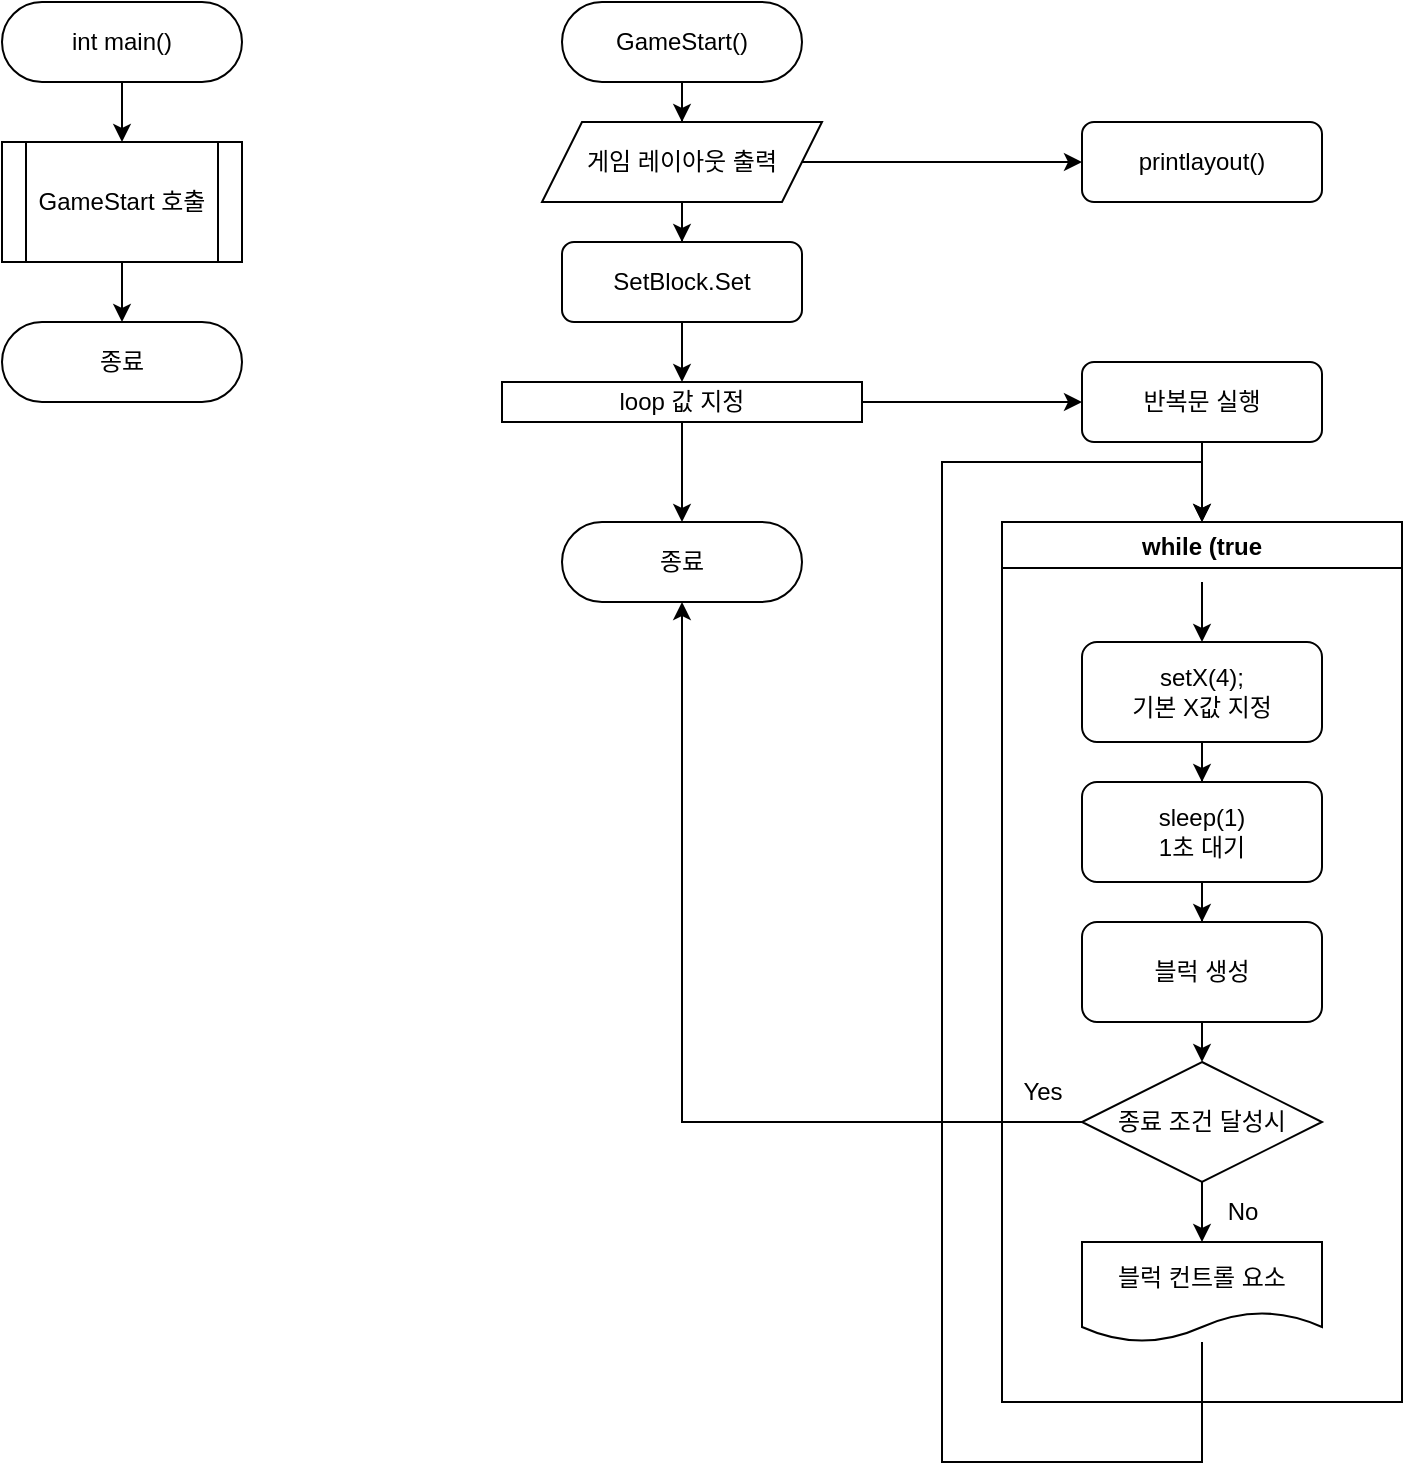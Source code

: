 <mxfile version="21.7.5" type="github">
  <diagram id="C5RBs43oDa-KdzZeNtuy" name="Page-1">
    <mxGraphModel dx="538" dy="706" grid="1" gridSize="10" guides="1" tooltips="1" connect="1" arrows="1" fold="1" page="1" pageScale="1" pageWidth="827" pageHeight="1169" math="0" shadow="0">
      <root>
        <mxCell id="WIyWlLk6GJQsqaUBKTNV-0" />
        <mxCell id="WIyWlLk6GJQsqaUBKTNV-1" parent="WIyWlLk6GJQsqaUBKTNV-0" />
        <mxCell id="5d733WWYKnMpA0IRew81-1" value="" style="edgeStyle=orthogonalEdgeStyle;rounded=0;orthogonalLoop=1;jettySize=auto;html=1;" edge="1" parent="WIyWlLk6GJQsqaUBKTNV-1" source="WIyWlLk6GJQsqaUBKTNV-3" target="5d733WWYKnMpA0IRew81-0">
          <mxGeometry relative="1" as="geometry" />
        </mxCell>
        <mxCell id="WIyWlLk6GJQsqaUBKTNV-3" value="GameStart()" style="rounded=1;whiteSpace=wrap;html=1;fontSize=12;glass=0;strokeWidth=1;shadow=0;arcSize=50;" parent="WIyWlLk6GJQsqaUBKTNV-1" vertex="1">
          <mxGeometry x="350" y="250" width="120" height="40" as="geometry" />
        </mxCell>
        <mxCell id="5d733WWYKnMpA0IRew81-4" value="" style="edgeStyle=orthogonalEdgeStyle;rounded=0;orthogonalLoop=1;jettySize=auto;html=1;" edge="1" parent="WIyWlLk6GJQsqaUBKTNV-1" source="5d733WWYKnMpA0IRew81-0" target="5d733WWYKnMpA0IRew81-3">
          <mxGeometry relative="1" as="geometry" />
        </mxCell>
        <mxCell id="5d733WWYKnMpA0IRew81-6" value="" style="edgeStyle=orthogonalEdgeStyle;rounded=0;orthogonalLoop=1;jettySize=auto;html=1;" edge="1" parent="WIyWlLk6GJQsqaUBKTNV-1" source="5d733WWYKnMpA0IRew81-0" target="5d733WWYKnMpA0IRew81-5">
          <mxGeometry relative="1" as="geometry" />
        </mxCell>
        <mxCell id="5d733WWYKnMpA0IRew81-0" value="게임 레이아웃 출력" style="rounded=1;whiteSpace=wrap;html=1;fontSize=12;glass=0;strokeWidth=1;shadow=0;shape=parallelogram;perimeter=parallelogramPerimeter;fixedSize=1;arcSize=0;" vertex="1" parent="WIyWlLk6GJQsqaUBKTNV-1">
          <mxGeometry x="340" y="310" width="140" height="40" as="geometry" />
        </mxCell>
        <mxCell id="5d733WWYKnMpA0IRew81-8" value="" style="edgeStyle=orthogonalEdgeStyle;rounded=0;orthogonalLoop=1;jettySize=auto;html=1;" edge="1" parent="WIyWlLk6GJQsqaUBKTNV-1" source="5d733WWYKnMpA0IRew81-3" target="5d733WWYKnMpA0IRew81-7">
          <mxGeometry relative="1" as="geometry" />
        </mxCell>
        <mxCell id="5d733WWYKnMpA0IRew81-3" value="SetBlock.Set" style="rounded=1;whiteSpace=wrap;html=1;fontSize=12;glass=0;strokeWidth=1;shadow=0;" vertex="1" parent="WIyWlLk6GJQsqaUBKTNV-1">
          <mxGeometry x="350" y="370" width="120" height="40" as="geometry" />
        </mxCell>
        <mxCell id="5d733WWYKnMpA0IRew81-5" value="printlayout()" style="rounded=1;whiteSpace=wrap;html=1;fontSize=12;glass=0;strokeWidth=1;shadow=0;" vertex="1" parent="WIyWlLk6GJQsqaUBKTNV-1">
          <mxGeometry x="610" y="310" width="120" height="40" as="geometry" />
        </mxCell>
        <mxCell id="5d733WWYKnMpA0IRew81-19" value="" style="edgeStyle=orthogonalEdgeStyle;rounded=0;orthogonalLoop=1;jettySize=auto;html=1;" edge="1" parent="WIyWlLk6GJQsqaUBKTNV-1" source="5d733WWYKnMpA0IRew81-7" target="5d733WWYKnMpA0IRew81-18">
          <mxGeometry relative="1" as="geometry" />
        </mxCell>
        <mxCell id="5d733WWYKnMpA0IRew81-44" style="edgeStyle=orthogonalEdgeStyle;rounded=0;orthogonalLoop=1;jettySize=auto;html=1;entryX=0.5;entryY=0;entryDx=0;entryDy=0;" edge="1" parent="WIyWlLk6GJQsqaUBKTNV-1" source="5d733WWYKnMpA0IRew81-7" target="5d733WWYKnMpA0IRew81-43">
          <mxGeometry relative="1" as="geometry" />
        </mxCell>
        <mxCell id="5d733WWYKnMpA0IRew81-7" value="loop 값 지정" style="rounded=1;whiteSpace=wrap;html=1;fontSize=12;glass=0;strokeWidth=1;shadow=0;arcSize=0;" vertex="1" parent="WIyWlLk6GJQsqaUBKTNV-1">
          <mxGeometry x="320" y="440" width="180" height="20" as="geometry" />
        </mxCell>
        <mxCell id="5d733WWYKnMpA0IRew81-17" value="while (true" style="swimlane;" vertex="1" parent="WIyWlLk6GJQsqaUBKTNV-1">
          <mxGeometry x="570" y="510" width="200" height="440" as="geometry" />
        </mxCell>
        <mxCell id="5d733WWYKnMpA0IRew81-29" value="" style="edgeStyle=orthogonalEdgeStyle;rounded=0;orthogonalLoop=1;jettySize=auto;html=1;" edge="1" parent="5d733WWYKnMpA0IRew81-17" source="5d733WWYKnMpA0IRew81-23" target="5d733WWYKnMpA0IRew81-28">
          <mxGeometry relative="1" as="geometry" />
        </mxCell>
        <mxCell id="5d733WWYKnMpA0IRew81-23" value="setX(4);&lt;br&gt;기본 X값 지정" style="rounded=1;whiteSpace=wrap;html=1;fontSize=12;glass=0;strokeWidth=1;shadow=0;" vertex="1" parent="5d733WWYKnMpA0IRew81-17">
          <mxGeometry x="40" y="60" width="120" height="50" as="geometry" />
        </mxCell>
        <mxCell id="5d733WWYKnMpA0IRew81-27" value="" style="endArrow=classic;html=1;rounded=0;entryX=0.5;entryY=0;entryDx=0;entryDy=0;" edge="1" parent="5d733WWYKnMpA0IRew81-17" target="5d733WWYKnMpA0IRew81-23">
          <mxGeometry width="50" height="50" relative="1" as="geometry">
            <mxPoint x="100" y="30" as="sourcePoint" />
            <mxPoint x="20" y="50" as="targetPoint" />
          </mxGeometry>
        </mxCell>
        <mxCell id="5d733WWYKnMpA0IRew81-31" value="" style="edgeStyle=orthogonalEdgeStyle;rounded=0;orthogonalLoop=1;jettySize=auto;html=1;" edge="1" parent="5d733WWYKnMpA0IRew81-17" source="5d733WWYKnMpA0IRew81-28" target="5d733WWYKnMpA0IRew81-30">
          <mxGeometry relative="1" as="geometry" />
        </mxCell>
        <mxCell id="5d733WWYKnMpA0IRew81-28" value="sleep(1)&lt;br&gt;1초 대기" style="rounded=1;whiteSpace=wrap;html=1;fontSize=12;glass=0;strokeWidth=1;shadow=0;" vertex="1" parent="5d733WWYKnMpA0IRew81-17">
          <mxGeometry x="40" y="130" width="120" height="50" as="geometry" />
        </mxCell>
        <mxCell id="5d733WWYKnMpA0IRew81-42" style="edgeStyle=orthogonalEdgeStyle;rounded=0;orthogonalLoop=1;jettySize=auto;html=1;exitX=0.5;exitY=1;exitDx=0;exitDy=0;entryX=0.5;entryY=0;entryDx=0;entryDy=0;" edge="1" parent="5d733WWYKnMpA0IRew81-17" source="5d733WWYKnMpA0IRew81-30" target="5d733WWYKnMpA0IRew81-41">
          <mxGeometry relative="1" as="geometry" />
        </mxCell>
        <mxCell id="5d733WWYKnMpA0IRew81-30" value="블럭 생성" style="rounded=1;whiteSpace=wrap;html=1;fontSize=12;glass=0;strokeWidth=1;shadow=0;" vertex="1" parent="5d733WWYKnMpA0IRew81-17">
          <mxGeometry x="40" y="200" width="120" height="50" as="geometry" />
        </mxCell>
        <mxCell id="5d733WWYKnMpA0IRew81-48" value="" style="edgeStyle=orthogonalEdgeStyle;rounded=0;orthogonalLoop=1;jettySize=auto;html=1;" edge="1" parent="5d733WWYKnMpA0IRew81-17" source="5d733WWYKnMpA0IRew81-41" target="5d733WWYKnMpA0IRew81-47">
          <mxGeometry relative="1" as="geometry" />
        </mxCell>
        <mxCell id="5d733WWYKnMpA0IRew81-41" value="종료 조건 달성시" style="rhombus;whiteSpace=wrap;html=1;" vertex="1" parent="5d733WWYKnMpA0IRew81-17">
          <mxGeometry x="40" y="270" width="120" height="60" as="geometry" />
        </mxCell>
        <mxCell id="5d733WWYKnMpA0IRew81-49" style="edgeStyle=orthogonalEdgeStyle;rounded=0;orthogonalLoop=1;jettySize=auto;html=1;entryX=0.5;entryY=0;entryDx=0;entryDy=0;" edge="1" parent="5d733WWYKnMpA0IRew81-17" source="5d733WWYKnMpA0IRew81-47" target="5d733WWYKnMpA0IRew81-17">
          <mxGeometry relative="1" as="geometry">
            <mxPoint x="-50" y="90" as="targetPoint" />
            <Array as="points">
              <mxPoint x="100" y="470" />
              <mxPoint x="-30" y="470" />
              <mxPoint x="-30" y="-30" />
              <mxPoint x="100" y="-30" />
            </Array>
          </mxGeometry>
        </mxCell>
        <mxCell id="5d733WWYKnMpA0IRew81-47" value="블럭 컨트롤 요소" style="shape=document;whiteSpace=wrap;html=1;boundedLbl=1;" vertex="1" parent="5d733WWYKnMpA0IRew81-17">
          <mxGeometry x="40" y="360" width="120" height="50" as="geometry" />
        </mxCell>
        <mxCell id="5d733WWYKnMpA0IRew81-50" value="No" style="text;html=1;align=center;verticalAlign=middle;resizable=0;points=[];autosize=1;strokeColor=none;fillColor=none;" vertex="1" parent="5d733WWYKnMpA0IRew81-17">
          <mxGeometry x="100" y="330" width="40" height="30" as="geometry" />
        </mxCell>
        <mxCell id="5d733WWYKnMpA0IRew81-52" value="Yes" style="text;html=1;align=center;verticalAlign=middle;resizable=0;points=[];autosize=1;strokeColor=none;fillColor=none;" vertex="1" parent="5d733WWYKnMpA0IRew81-17">
          <mxGeometry y="270" width="40" height="30" as="geometry" />
        </mxCell>
        <mxCell id="5d733WWYKnMpA0IRew81-22" style="edgeStyle=orthogonalEdgeStyle;rounded=0;orthogonalLoop=1;jettySize=auto;html=1;exitX=0.5;exitY=1;exitDx=0;exitDy=0;entryX=0.5;entryY=0;entryDx=0;entryDy=0;" edge="1" parent="WIyWlLk6GJQsqaUBKTNV-1" source="5d733WWYKnMpA0IRew81-18" target="5d733WWYKnMpA0IRew81-17">
          <mxGeometry relative="1" as="geometry" />
        </mxCell>
        <mxCell id="5d733WWYKnMpA0IRew81-18" value="반복문 실행" style="rounded=1;whiteSpace=wrap;html=1;fontSize=12;glass=0;strokeWidth=1;shadow=0;" vertex="1" parent="WIyWlLk6GJQsqaUBKTNV-1">
          <mxGeometry x="610" y="430" width="120" height="40" as="geometry" />
        </mxCell>
        <mxCell id="5d733WWYKnMpA0IRew81-43" value="종료" style="rounded=1;whiteSpace=wrap;html=1;arcSize=50;" vertex="1" parent="WIyWlLk6GJQsqaUBKTNV-1">
          <mxGeometry x="350" y="510" width="120" height="40" as="geometry" />
        </mxCell>
        <mxCell id="5d733WWYKnMpA0IRew81-51" style="edgeStyle=orthogonalEdgeStyle;rounded=0;orthogonalLoop=1;jettySize=auto;html=1;entryX=0.5;entryY=1;entryDx=0;entryDy=0;" edge="1" parent="WIyWlLk6GJQsqaUBKTNV-1" source="5d733WWYKnMpA0IRew81-41" target="5d733WWYKnMpA0IRew81-43">
          <mxGeometry relative="1" as="geometry" />
        </mxCell>
        <mxCell id="5d733WWYKnMpA0IRew81-57" style="edgeStyle=orthogonalEdgeStyle;rounded=0;orthogonalLoop=1;jettySize=auto;html=1;entryX=0.5;entryY=0;entryDx=0;entryDy=0;" edge="1" parent="WIyWlLk6GJQsqaUBKTNV-1" source="5d733WWYKnMpA0IRew81-53" target="5d733WWYKnMpA0IRew81-56">
          <mxGeometry relative="1" as="geometry" />
        </mxCell>
        <mxCell id="5d733WWYKnMpA0IRew81-53" value="int main()" style="rounded=1;whiteSpace=wrap;html=1;fontSize=12;glass=0;strokeWidth=1;shadow=0;arcSize=50;" vertex="1" parent="WIyWlLk6GJQsqaUBKTNV-1">
          <mxGeometry x="70" y="250" width="120" height="40" as="geometry" />
        </mxCell>
        <mxCell id="5d733WWYKnMpA0IRew81-59" style="edgeStyle=orthogonalEdgeStyle;rounded=0;orthogonalLoop=1;jettySize=auto;html=1;" edge="1" parent="WIyWlLk6GJQsqaUBKTNV-1" source="5d733WWYKnMpA0IRew81-56" target="5d733WWYKnMpA0IRew81-58">
          <mxGeometry relative="1" as="geometry" />
        </mxCell>
        <mxCell id="5d733WWYKnMpA0IRew81-56" value="GameStart 호출" style="shape=process;whiteSpace=wrap;html=1;backgroundOutline=1;" vertex="1" parent="WIyWlLk6GJQsqaUBKTNV-1">
          <mxGeometry x="70" y="320" width="120" height="60" as="geometry" />
        </mxCell>
        <mxCell id="5d733WWYKnMpA0IRew81-58" value="종료" style="rounded=1;whiteSpace=wrap;html=1;arcSize=50;" vertex="1" parent="WIyWlLk6GJQsqaUBKTNV-1">
          <mxGeometry x="70" y="410" width="120" height="40" as="geometry" />
        </mxCell>
      </root>
    </mxGraphModel>
  </diagram>
</mxfile>
